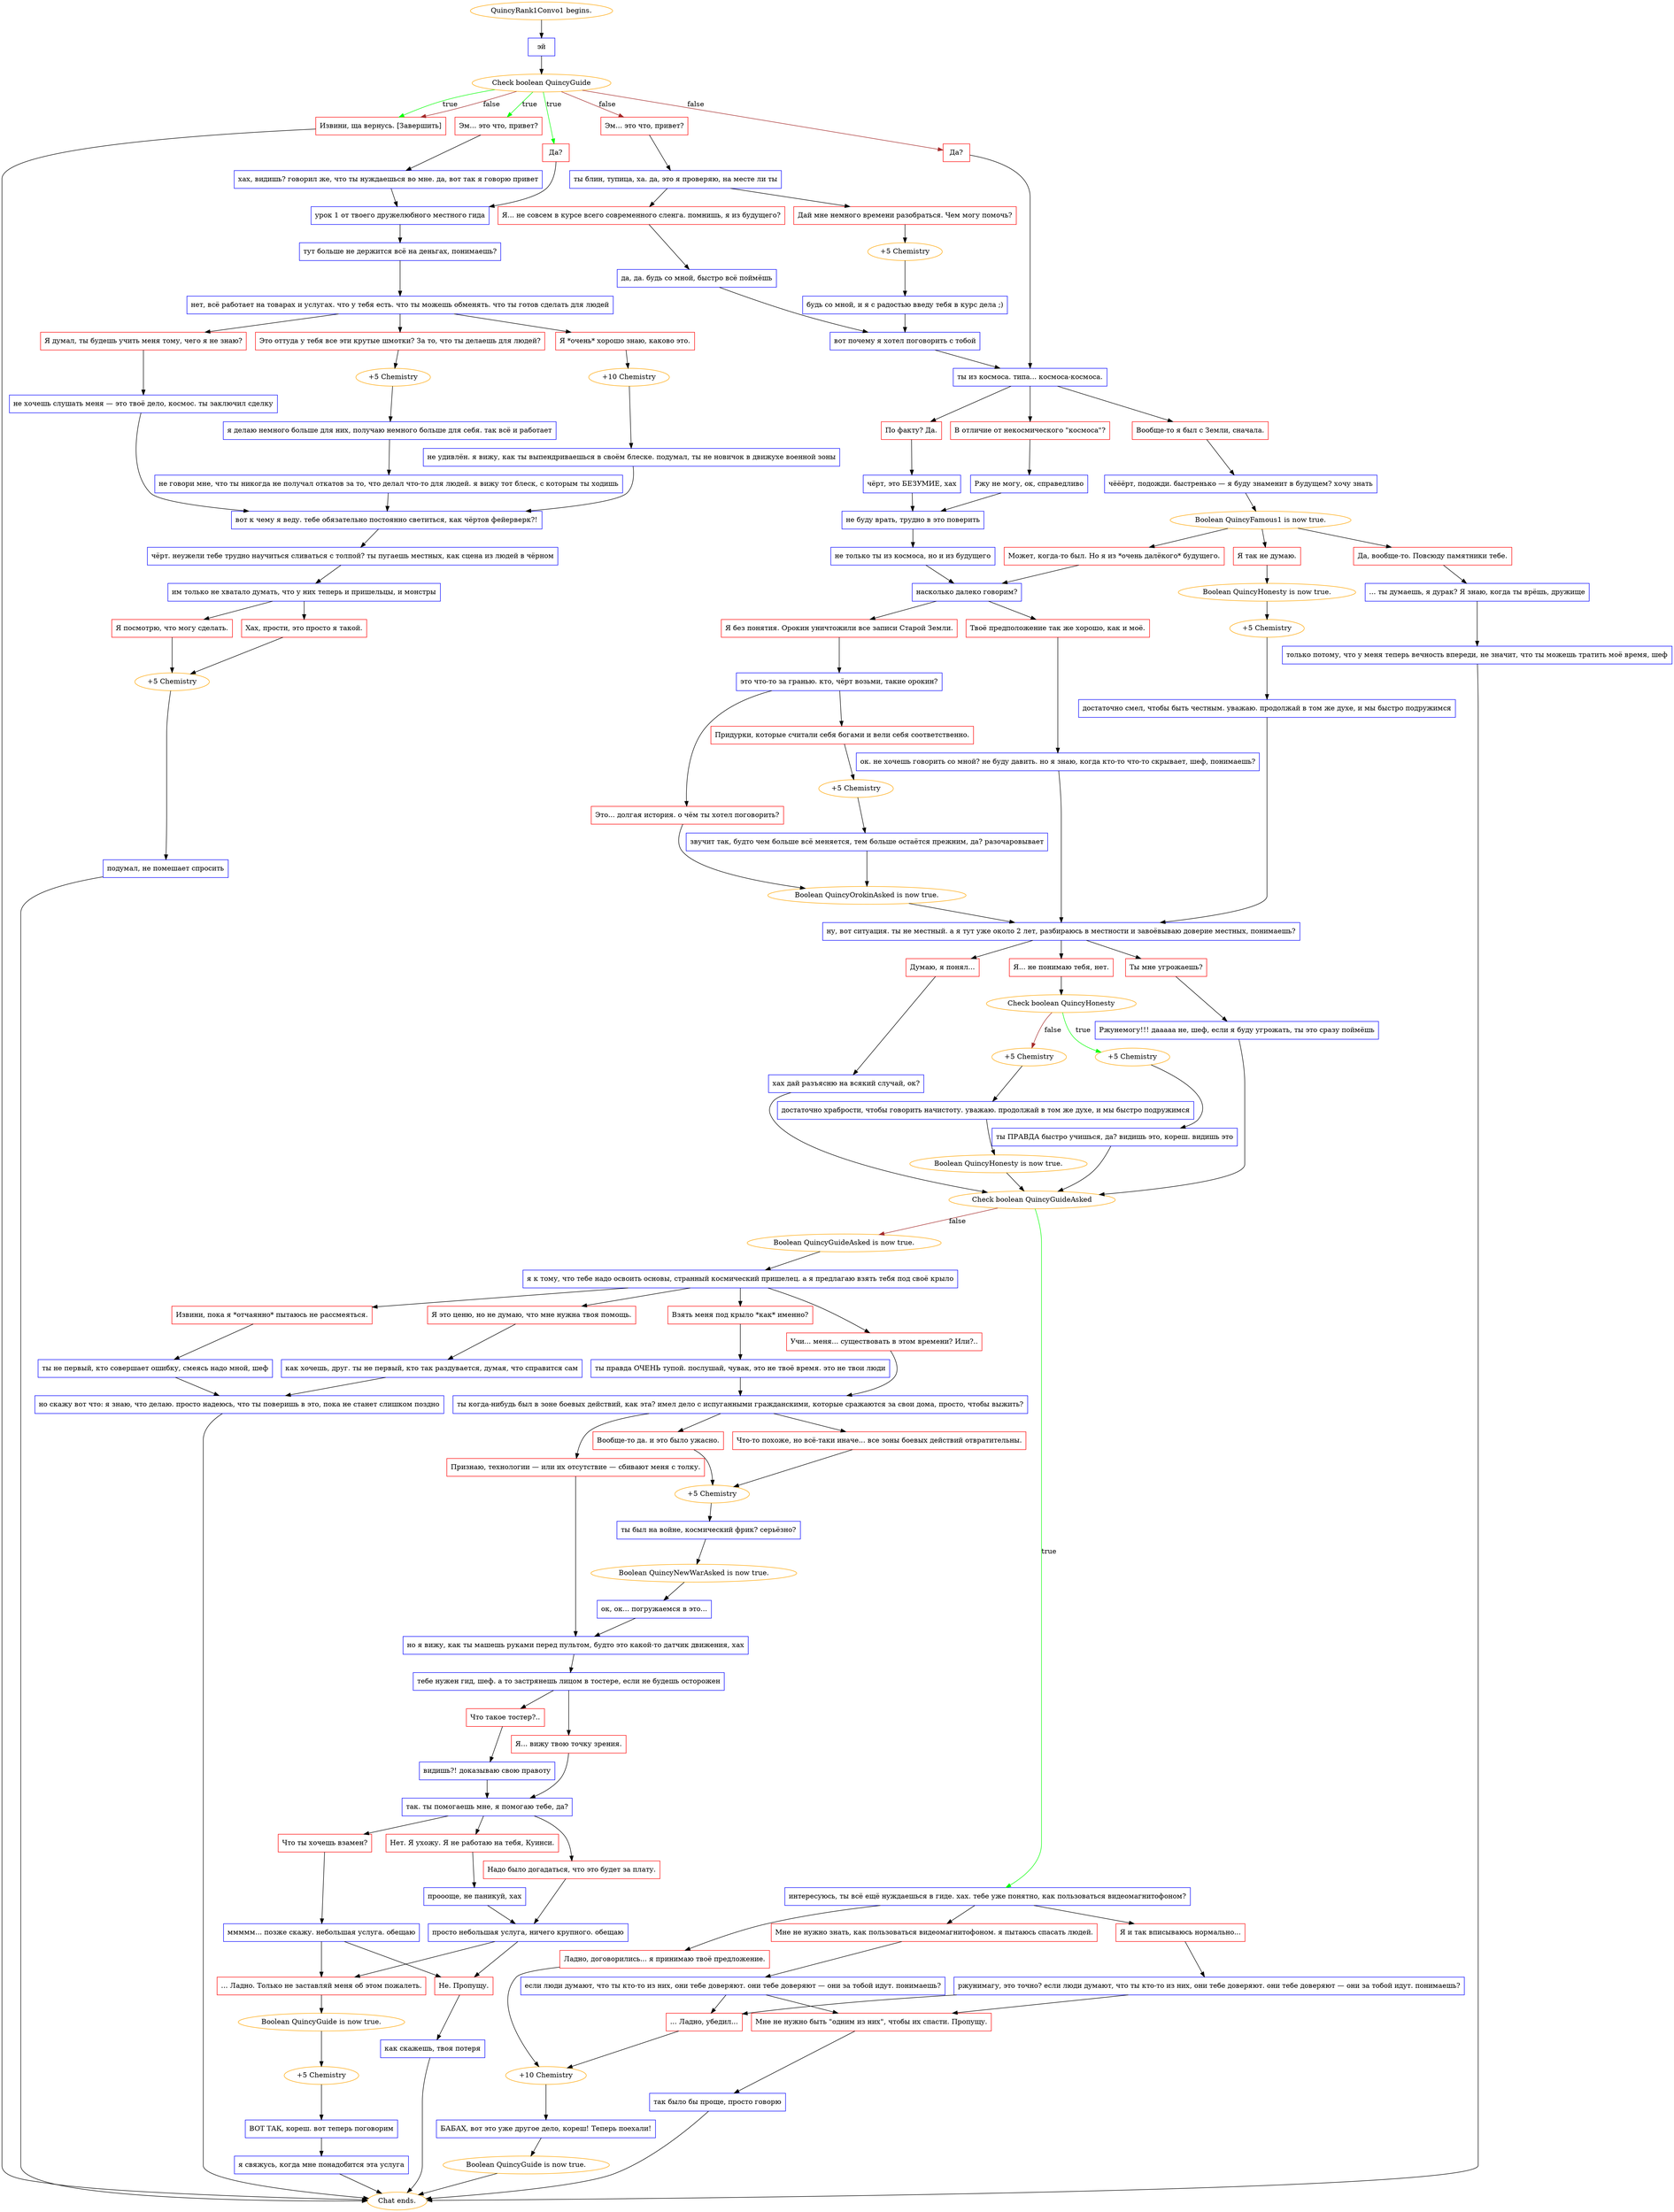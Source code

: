 digraph {
	"QuincyRank1Convo1 begins." [color=orange];
		"QuincyRank1Convo1 begins." -> j762519208;
	j762519208 [label="эй",shape=box,color=blue];
		j762519208 -> j792879949;
	j792879949 [label="Check boolean QuincyGuide",color=orange];
		j792879949 -> j192215581 [label=true,color=green];
		j792879949 -> j2918866120 [label=true,color=green];
		j792879949 -> j1886588781 [label=true,color=green];
		j792879949 -> j192215581 [label=false,color=brown];
		j792879949 -> j3991529463 [label=false,color=brown];
		j792879949 -> j3626639016 [label=false,color=brown];
	j192215581 [label="Извини, ща вернусь. [Завершить]",shape=box,color=red];
		j192215581 -> "Chat ends.";
	j2918866120 [label="Эм... это что, привет?",shape=box,color=red];
		j2918866120 -> j2947270183;
	j1886588781 [label="Да?",shape=box,color=red];
		j1886588781 -> j2054346338;
	j3991529463 [label="Эм... это что, привет?",shape=box,color=red];
		j3991529463 -> j3604235737;
	j3626639016 [label="Да?",shape=box,color=red];
		j3626639016 -> j1349660129;
	"Chat ends." [color=orange];
	j2947270183 [label="хах, видишь? говорил же, что ты нуждаешься во мне. да, вот так я говорю привет",shape=box,color=blue];
		j2947270183 -> j2054346338;
	j2054346338 [label="урок 1 от твоего дружелюбного местного гида",shape=box,color=blue];
		j2054346338 -> j2738179076;
	j3604235737 [label="ты блин, тупица, ха. да, это я проверяю, на месте ли ты",shape=box,color=blue];
		j3604235737 -> j158872716;
		j3604235737 -> j2430591986;
	j1349660129 [label="ты из космоса. типа... космоса-космоса.",shape=box,color=blue];
		j1349660129 -> j1790766900;
		j1349660129 -> j604279504;
		j1349660129 -> j3699561261;
	j2738179076 [label="тут больше не держится всё на деньгах, понимаешь?",shape=box,color=blue];
		j2738179076 -> j842017677;
	j158872716 [label="Я... не совсем в курсе всего современного сленга. помнишь, я из будущего?",shape=box,color=red];
		j158872716 -> j4253125464;
	j2430591986 [label="Дай мне немного времени разобраться. Чем могу помочь?",shape=box,color=red];
		j2430591986 -> j3158754683;
	j1790766900 [label="В отличие от некосмического \"космоса\"?",shape=box,color=red];
		j1790766900 -> j3953880574;
	j604279504 [label="По факту? Да.",shape=box,color=red];
		j604279504 -> j403967999;
	j3699561261 [label="Вообще-то я был с Земли, сначала.",shape=box,color=red];
		j3699561261 -> j3161967313;
	j842017677 [label="нет, всё работает на товарах и услугах. что у тебя есть. что ты можешь обменять. что ты готов сделать для людей",shape=box,color=blue];
		j842017677 -> j554922483;
		j842017677 -> j147484658;
		j842017677 -> j2974498576;
	j4253125464 [label="да, да. будь со мной, быстро всё поймёшь",shape=box,color=blue];
		j4253125464 -> j434970443;
	j3158754683 [label="+5 Chemistry",color=orange];
		j3158754683 -> j3419607862;
	j3953880574 [label="Ржу не могу, ок, справедливо",shape=box,color=blue];
		j3953880574 -> j2198710691;
	j403967999 [label="чёрт, это БЕЗУМИЕ, хах",shape=box,color=blue];
		j403967999 -> j2198710691;
	j3161967313 [label="чёёёрт, подожди. быстренько — я буду знаменит в будущем? хочу знать",shape=box,color=blue];
		j3161967313 -> j3349012187;
	j554922483 [label="Это оттуда у тебя все эти крутые шмотки? За то, что ты делаешь для людей?",shape=box,color=red];
		j554922483 -> j4103565394;
	j147484658 [label="Я *очень* хорошо знаю, каково это.",shape=box,color=red];
		j147484658 -> j3424127333;
	j2974498576 [label="Я думал, ты будешь учить меня тому, чего я не знаю?",shape=box,color=red];
		j2974498576 -> j3422657525;
	j434970443 [label="вот почему я хотел поговорить с тобой",shape=box,color=blue];
		j434970443 -> j1349660129;
	j3419607862 [label="будь со мной, и я с радостью введу тебя в курс дела ;)",shape=box,color=blue];
		j3419607862 -> j434970443;
	j2198710691 [label="не буду врать, трудно в это поверить",shape=box,color=blue];
		j2198710691 -> j2936033842;
	j3349012187 [label="Boolean QuincyFamous1 is now true.",color=orange];
		j3349012187 -> j1586738935;
		j3349012187 -> j514101424;
		j3349012187 -> j3218481235;
	j4103565394 [label="+5 Chemistry",color=orange];
		j4103565394 -> j2499126108;
	j3424127333 [label="+10 Chemistry",color=orange];
		j3424127333 -> j105775635;
	j3422657525 [label="не хочешь слушать меня — это твоё дело, космос. ты заключил сделку",shape=box,color=blue];
		j3422657525 -> j1557770293;
	j2936033842 [label="не только ты из космоса, но и из будущего",shape=box,color=blue];
		j2936033842 -> j2229207002;
	j1586738935 [label="Да, вообще-то. Повсюду памятники тебе.",shape=box,color=red];
		j1586738935 -> j1189318714;
	j514101424 [label="Я так не думаю.",shape=box,color=red];
		j514101424 -> j2376058107;
	j3218481235 [label="Может, когда-то был. Но я из *очень далёкого* будущего.",shape=box,color=red];
		j3218481235 -> j2229207002;
	j2499126108 [label="я делаю немного больше для них, получаю немного больше для себя. так всё и работает",shape=box,color=blue];
		j2499126108 -> j2792387690;
	j105775635 [label="не удивлён. я вижу, как ты выпендриваешься в своём блеске. подумал, ты не новичок в движухе военной зоны",shape=box,color=blue];
		j105775635 -> j1557770293;
	j1557770293 [label="вот к чему я веду. тебе обязательно постоянно светиться, как чёртов фейерверк?!",shape=box,color=blue];
		j1557770293 -> j3684333156;
	j2229207002 [label="насколько далеко говорим?",shape=box,color=blue];
		j2229207002 -> j3489285343;
		j2229207002 -> j313848027;
	j1189318714 [label="... ты думаешь, я дурак? Я знаю, когда ты врёшь, дружище",shape=box,color=blue];
		j1189318714 -> j2106517643;
	j2376058107 [label="Boolean QuincyHonesty is now true.",color=orange];
		j2376058107 -> j1933259478;
	j2792387690 [label="не говори мне, что ты никогда не получал откатов за то, что делал что-то для людей. я вижу тот блеск, с которым ты ходишь",shape=box,color=blue];
		j2792387690 -> j1557770293;
	j3684333156 [label="чёрт. неужели тебе трудно научиться сливаться с толпой? ты пугаешь местных, как сцена из людей в чёрном",shape=box,color=blue];
		j3684333156 -> j2995254969;
	j3489285343 [label="Твоё предположение так же хорошо, как и моё.",shape=box,color=red];
		j3489285343 -> j4235503365;
	j313848027 [label="Я без понятия. Орокин уничтожили все записи Старой Земли.",shape=box,color=red];
		j313848027 -> j2399908200;
	j2106517643 [label="только потому, что у меня теперь вечность впереди, не значит, что ты можешь тратить моё время, шеф",shape=box,color=blue];
		j2106517643 -> "Chat ends.";
	j1933259478 [label="+5 Chemistry",color=orange];
		j1933259478 -> j1939633173;
	j2995254969 [label="им только не хватало думать, что у них теперь и пришельцы, и монстры",shape=box,color=blue];
		j2995254969 -> j3147873156;
		j2995254969 -> j1184028573;
	j4235503365 [label="ок. не хочешь говорить со мной? не буду давить. но я знаю, когда кто-то что-то скрывает, шеф, понимаешь?",shape=box,color=blue];
		j4235503365 -> j3133035460;
	j2399908200 [label="это что-то за гранью. кто, чёрт возьми, такие орокин?",shape=box,color=blue];
		j2399908200 -> j1844495669;
		j2399908200 -> j2398580433;
	j1939633173 [label="достаточно смел, чтобы быть честным. уважаю. продолжай в том же духе, и мы быстро подружимся",shape=box,color=blue];
		j1939633173 -> j3133035460;
	j3147873156 [label="Я посмотрю, что могу сделать.",shape=box,color=red];
		j3147873156 -> j3723908928;
	j1184028573 [label="Хах, прости, это просто я такой.",shape=box,color=red];
		j1184028573 -> j3723908928;
	j3133035460 [label="ну, вот ситуация. ты не местный. а я тут уже около 2 лет, разбираюсь в местности и завоёвываю доверие местных, понимаешь?",shape=box,color=blue];
		j3133035460 -> j363014954;
		j3133035460 -> j890838463;
		j3133035460 -> j1410504804;
	j1844495669 [label="Это... долгая история. о чём ты хотел поговорить?",shape=box,color=red];
		j1844495669 -> j3869932657;
	j2398580433 [label="Придурки, которые считали себя богами и вели себя соответственно.",shape=box,color=red];
		j2398580433 -> j1797311105;
	j3723908928 [label="+5 Chemistry",color=orange];
		j3723908928 -> j468110528;
	j363014954 [label="Я... не понимаю тебя, нет.",shape=box,color=red];
		j363014954 -> j3337574288;
	j890838463 [label="Ты мне угрожаешь?",shape=box,color=red];
		j890838463 -> j1521551068;
	j1410504804 [label="Думаю, я понял...",shape=box,color=red];
		j1410504804 -> j3613272779;
	j3869932657 [label="Boolean QuincyOrokinAsked is now true.",color=orange];
		j3869932657 -> j3133035460;
	j1797311105 [label="+5 Chemistry",color=orange];
		j1797311105 -> j844903761;
	j468110528 [label="подумал, не помешает спросить",shape=box,color=blue];
		j468110528 -> "Chat ends.";
	j3337574288 [label="Check boolean QuincyHonesty",color=orange];
		j3337574288 -> j4209218908 [label=true,color=green];
		j3337574288 -> j3003672398 [label=false,color=brown];
	j1521551068 [label="Ржунемогу!!! дааааа не, шеф, если я буду угрожать, ты это сразу поймёшь",shape=box,color=blue];
		j1521551068 -> j3086655143;
	j3613272779 [label="хах дай разъясню на всякий случай, ок?",shape=box,color=blue];
		j3613272779 -> j3086655143;
	j844903761 [label="звучит так, будто чем больше всё меняется, тем больше остаётся прежним, да? разочаровывает",shape=box,color=blue];
		j844903761 -> j3869932657;
	j4209218908 [label="+5 Chemistry",color=orange];
		j4209218908 -> j1200639448;
	j3003672398 [label="+5 Chemistry",color=orange];
		j3003672398 -> j5559578;
	j3086655143 [label="Check boolean QuincyGuideAsked",color=orange];
		j3086655143 -> j3452945926 [label=true,color=green];
		j3086655143 -> j1630338246 [label=false,color=brown];
	j1200639448 [label="ты ПРАВДА быстро учишься, да? видишь это, кореш. видишь это",shape=box,color=blue];
		j1200639448 -> j3086655143;
	j5559578 [label="достаточно храбрости, чтобы говорить начистоту. уважаю. продолжай в том же духе, и мы быстро подружимся",shape=box,color=blue];
		j5559578 -> j1291527118;
	j3452945926 [label="интересуюсь, ты всё ещё нуждаешься в гиде. хах. тебе уже понятно, как пользоваться видеомагнитофоном?",shape=box,color=blue];
		j3452945926 -> j3115165;
		j3452945926 -> j1662223365;
		j3452945926 -> j4196305182;
	j1630338246 [label="Boolean QuincyGuideAsked is now true.",color=orange];
		j1630338246 -> j531163119;
	j1291527118 [label="Boolean QuincyHonesty is now true.",color=orange];
		j1291527118 -> j3086655143;
	j3115165 [label="Ладно, договорились... я принимаю твоё предложение.",shape=box,color=red];
		j3115165 -> j1647985892;
	j1662223365 [label="Я и так вписываюсь нормально...",shape=box,color=red];
		j1662223365 -> j180728164;
	j4196305182 [label="Мне не нужно знать, как пользоваться видеомагнитофоном. я пытаюсь спасать людей.",shape=box,color=red];
		j4196305182 -> j2832469443;
	j531163119 [label="я к тому, что тебе надо освоить основы, странный космический пришелец. а я предлагаю взять тебя под своё крыло",shape=box,color=blue];
		j531163119 -> j547042207;
		j531163119 -> j2420054897;
		j531163119 -> j949050905;
		j531163119 -> j3328748866;
	j1647985892 [label="+10 Chemistry",color=orange];
		j1647985892 -> j2604222731;
	j180728164 [label="ржунимагу, это точно? если люди думают, что ты кто-то из них, они тебе доверяют. они тебе доверяют — они за тобой идут. понимаешь?",shape=box,color=blue];
		j180728164 -> j1800024208;
		j180728164 -> j1267000936;
	j2832469443 [label="если люди думают, что ты кто-то из них, они тебе доверяют. они тебе доверяют — они за тобой идут. понимаешь?",shape=box,color=blue];
		j2832469443 -> j1800024208;
		j2832469443 -> j1267000936;
	j547042207 [label="Учи... меня... существовать в этом времени? Или?..",shape=box,color=red];
		j547042207 -> j3685702721;
	j2420054897 [label="Взять меня под крыло *как* именно?",shape=box,color=red];
		j2420054897 -> j3626947358;
	j949050905 [label="Извини, пока я *отчаянно* пытаюсь не рассмеяться.",shape=box,color=red];
		j949050905 -> j4249077211;
	j3328748866 [label="Я это ценю, но не думаю, что мне нужна твоя помощь.",shape=box,color=red];
		j3328748866 -> j3999995685;
	j2604222731 [label="БАБАХ, вот это уже другое дело, кореш! Теперь поехали!",shape=box,color=blue];
		j2604222731 -> j810565081;
	j1800024208 [label="... Ладно, убедил...",shape=box,color=red];
		j1800024208 -> j1647985892;
	j1267000936 [label="Мне не нужно быть \"одним из них\", чтобы их спасти. Пропущу.",shape=box,color=red];
		j1267000936 -> j1512654153;
	j3685702721 [label="ты когда-нибудь был в зоне боевых действий, как эта? имел дело с испуганными гражданскими, которые сражаются за свои дома, просто, чтобы выжить?",shape=box,color=blue];
		j3685702721 -> j1518455007;
		j3685702721 -> j3873613183;
		j3685702721 -> j140564276;
	j3626947358 [label="ты правда ОЧЕНЬ тупой. послушай, чувак, это не твоё время. это не твои люди",shape=box,color=blue];
		j3626947358 -> j3685702721;
	j4249077211 [label="ты не первый, кто совершает ошибку, смеясь надо мной, шеф",shape=box,color=blue];
		j4249077211 -> j512416534;
	j3999995685 [label="как хочешь, друг. ты не первый, кто так раздувается, думая, что справится сам",shape=box,color=blue];
		j3999995685 -> j512416534;
	j810565081 [label="Boolean QuincyGuide is now true.",color=orange];
		j810565081 -> "Chat ends.";
	j1512654153 [label="так было бы проще, просто говорю",shape=box,color=blue];
		j1512654153 -> "Chat ends.";
	j1518455007 [label="Признаю, технологии — или их отсутствие — сбивают меня с толку.",shape=box,color=red];
		j1518455007 -> j2795568037;
	j3873613183 [label="Что-то похоже, но всё-таки иначе... все зоны боевых действий отвратительны.",shape=box,color=red];
		j3873613183 -> j635746954;
	j140564276 [label="Вообще-то да. и это было ужасно.",shape=box,color=red];
		j140564276 -> j635746954;
	j512416534 [label="но скажу вот что: я знаю, что делаю. просто надеюсь, что ты поверишь в это, пока не станет слишком поздно",shape=box,color=blue];
		j512416534 -> "Chat ends.";
	j2795568037 [label="но я вижу, как ты машешь руками перед пультом, будто это какой-то датчик движения, хах",shape=box,color=blue];
		j2795568037 -> j2105719492;
	j635746954 [label="+5 Chemistry",color=orange];
		j635746954 -> j3382792395;
	j2105719492 [label="тебе нужен гид, шеф. а то застрянешь лицом в тостере, если не будешь осторожен",shape=box,color=blue];
		j2105719492 -> j322982237;
		j2105719492 -> j1397364204;
	j3382792395 [label="ты был на войне, космический фрик? серьёзно?",shape=box,color=blue];
		j3382792395 -> j2613817330;
	j322982237 [label="Что такое тостер?..",shape=box,color=red];
		j322982237 -> j1057549633;
	j1397364204 [label="Я... вижу твою точку зрения.",shape=box,color=red];
		j1397364204 -> j2052411871;
	j2613817330 [label="Boolean QuincyNewWarAsked is now true.",color=orange];
		j2613817330 -> j431593720;
	j1057549633 [label="видишь?! доказываю свою правоту",shape=box,color=blue];
		j1057549633 -> j2052411871;
	j2052411871 [label="так. ты помогаешь мне, я помогаю тебе, да?",shape=box,color=blue];
		j2052411871 -> j340033299;
		j2052411871 -> j896540035;
		j2052411871 -> j703977459;
	j431593720 [label="ок, ок... погружаемся в это...",shape=box,color=blue];
		j431593720 -> j2795568037;
	j340033299 [label="Что ты хочешь взамен?",shape=box,color=red];
		j340033299 -> j3480140951;
	j896540035 [label="Надо было догадаться, что это будет за плату.",shape=box,color=red];
		j896540035 -> j2542680713;
	j703977459 [label="Нет. Я ухожу. Я не работаю на тебя, Куинси.",shape=box,color=red];
		j703977459 -> j3404676541;
	j3480140951 [label="ммммм... позже скажу. небольшая услуга. обещаю",shape=box,color=blue];
		j3480140951 -> j2621033996;
		j3480140951 -> j1345047948;
	j2542680713 [label="просто небольшая услуга, ничего крупного. обещаю",shape=box,color=blue];
		j2542680713 -> j2621033996;
		j2542680713 -> j1345047948;
	j3404676541 [label="проооще, не паникуй, хах",shape=box,color=blue];
		j3404676541 -> j2542680713;
	j2621033996 [label="... Ладно. Только не заставляй меня об этом пожалеть.",shape=box,color=red];
		j2621033996 -> j1434277155;
	j1345047948 [label="Не. Пропущу.",shape=box,color=red];
		j1345047948 -> j1696651591;
	j1434277155 [label="Boolean QuincyGuide is now true.",color=orange];
		j1434277155 -> j979970817;
	j1696651591 [label="как скажешь, твоя потеря",shape=box,color=blue];
		j1696651591 -> "Chat ends.";
	j979970817 [label="+5 Chemistry",color=orange];
		j979970817 -> j593056563;
	j593056563 [label="ВОТ ТАК, кореш. вот теперь поговорим",shape=box,color=blue];
		j593056563 -> j2541527271;
	j2541527271 [label="я свяжусь, когда мне понадобится эта услуга",shape=box,color=blue];
		j2541527271 -> "Chat ends.";
}